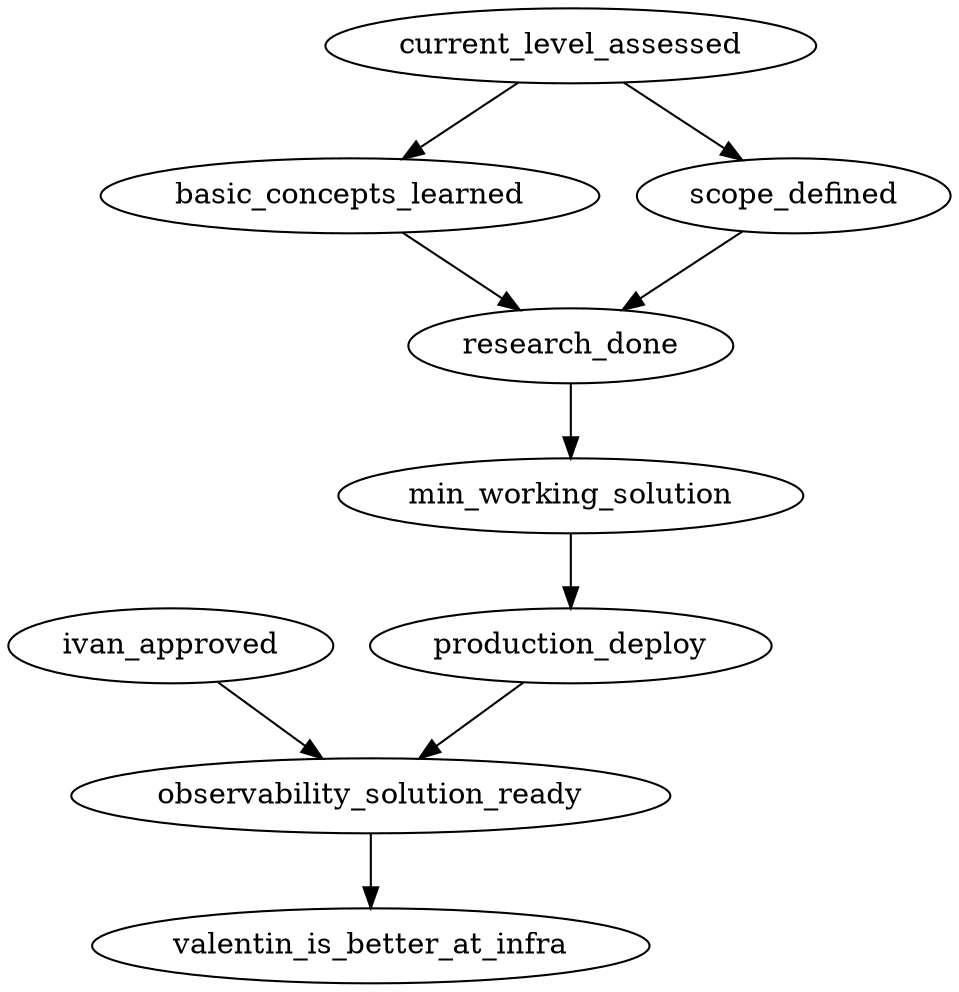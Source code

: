digraph {rankdir="TB";

valentin_is_better_at_infra[tooltip="@valentinboyanov has a better understanding of his level in infrastructure and is more confident in what he knows and can do."];
observability_solution_ready[tooltip="The observatility solution is ready to be used by a small product team in production environment."];
ivan_approved[tooltip="@igarridot has reviewed and confirmed that the solution is suitable for the purpose of this learning exercise."];
production_deploy[tooltip="The solution can be deployed on production environment."];
min_working_solution[tooltip="A minimal working solution using the selected tools can be run locally."];
research_done[tooltip="Research on the state of the art in observability is complete."];
basic_concepts_learned[tooltip="@valentyinboyanov has learned the fundamental ideas: monitoring (metrics, logs, traces) and observability (understanding system behavior)."];
scope_defined[tooltip="We have explicitly defined the expected usage, limitations, and what constitutes a 'small' product team."];
current_level_assessed[tooltip="@valentyinboyanov's current level at infra is assessed using the 'knowledge ladder' framework."];
observability_solution_ready -> valentin_is_better_at_infra;
ivan_approved -> observability_solution_ready;
production_deploy -> observability_solution_ready;
min_working_solution -> production_deploy;
research_done -> min_working_solution;
scope_defined -> research_done;
basic_concepts_learned -> research_done;
current_level_assessed -> basic_concepts_learned;
current_level_assessed -> scope_defined;
}
